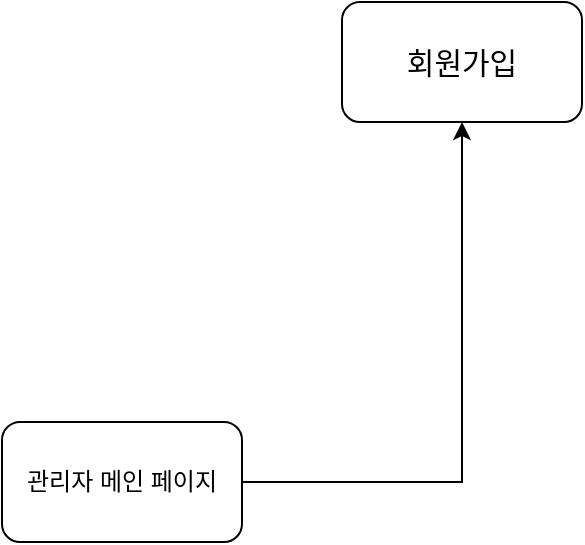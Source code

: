 <mxfile version="13.0.9" type="github">
  <diagram id="EB76eqON_kpgJG8AN8L-" name="Page-1">
    <mxGraphModel dx="1422" dy="794" grid="1" gridSize="10" guides="1" tooltips="1" connect="1" arrows="1" fold="1" page="1" pageScale="1" pageWidth="827" pageHeight="1169" math="0" shadow="0">
      <root>
        <mxCell id="0" />
        <mxCell id="1" parent="0" />
        <mxCell id="M0QYe40SBVqBNcC5Cj2S-3" style="edgeStyle=orthogonalEdgeStyle;rounded=0;orthogonalLoop=1;jettySize=auto;html=1;exitX=1;exitY=0.5;exitDx=0;exitDy=0;entryX=0.5;entryY=1;entryDx=0;entryDy=0;" edge="1" parent="1" source="M0QYe40SBVqBNcC5Cj2S-1" target="M0QYe40SBVqBNcC5Cj2S-2">
          <mxGeometry relative="1" as="geometry" />
        </mxCell>
        <mxCell id="M0QYe40SBVqBNcC5Cj2S-1" value="관리자 메인 페이지" style="rounded=1;whiteSpace=wrap;html=1;" vertex="1" parent="1">
          <mxGeometry x="20" y="330" width="120" height="60" as="geometry" />
        </mxCell>
        <mxCell id="M0QYe40SBVqBNcC5Cj2S-2" value="&lt;font style=&quot;font-size: 15px&quot;&gt;회원가입&lt;/font&gt;" style="rounded=1;whiteSpace=wrap;html=1;" vertex="1" parent="1">
          <mxGeometry x="190" y="120" width="120" height="60" as="geometry" />
        </mxCell>
      </root>
    </mxGraphModel>
  </diagram>
</mxfile>
